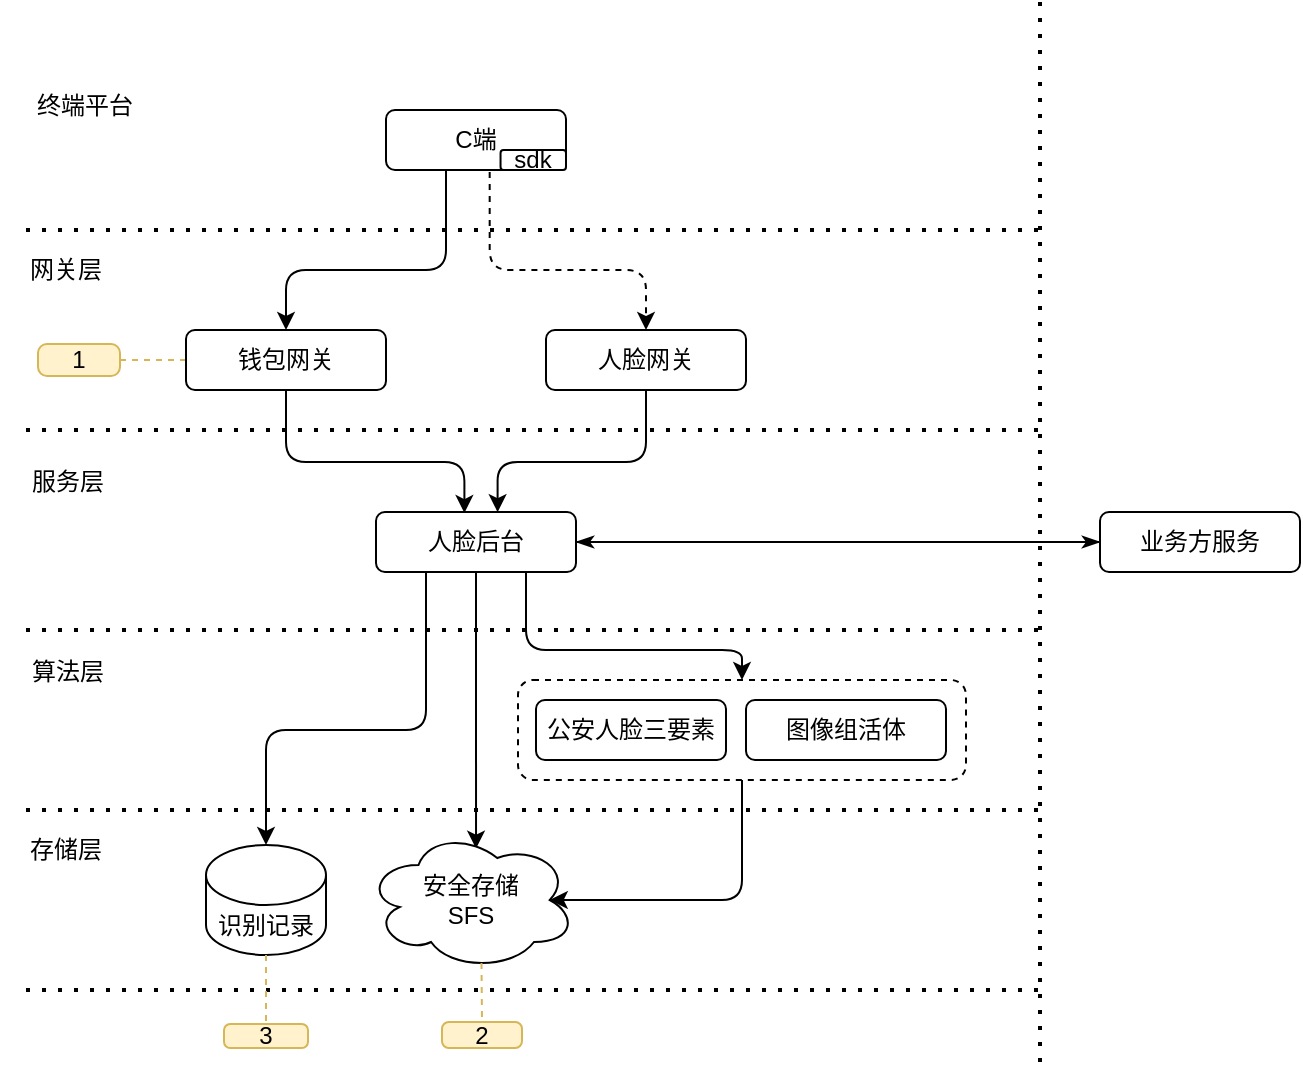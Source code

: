 <mxfile version="14.2.7" type="github">
  <diagram id="R2lEEEUBdFMjLlhIrx00" name="Page-1">
    <mxGraphModel dx="981" dy="661" grid="1" gridSize="10" guides="1" tooltips="1" connect="1" arrows="1" fold="1" page="1" pageScale="1" pageWidth="827" pageHeight="1169" math="0" shadow="0" extFonts="Permanent Marker^https://fonts.googleapis.com/css?family=Permanent+Marker">
      <root>
        <mxCell id="0" />
        <mxCell id="1" parent="0" />
        <mxCell id="rQlDtDrj5K_MvWdmBDgF-53" value="1" style="whiteSpace=wrap;html=1;rounded=1;arcSize=28;align=center;verticalAlign=middle;strokeWidth=1;autosize=1;spacing=4;treeFolding=1;treeMoving=1;newEdgeStyle={&quot;edgeStyle&quot;:&quot;entityRelationEdgeStyle&quot;,&quot;startArrow&quot;:&quot;none&quot;,&quot;endArrow&quot;:&quot;none&quot;,&quot;segment&quot;:10,&quot;curved&quot;:1};fillColor=#fff2cc;direction=east;strokeColor=#d6b656;" parent="1" vertex="1">
          <mxGeometry x="99" y="261" width="41" height="16" as="geometry" />
        </mxCell>
        <mxCell id="rQlDtDrj5K_MvWdmBDgF-54" value="" style="startArrow=none;endArrow=none;segment=10;entryX=1;entryY=0.5;entryDx=0;entryDy=0;dashed=1;strokeWidth=1;fillColor=#fff2cc;strokeColor=#d6b656;exitX=0;exitY=0.5;exitDx=0;exitDy=0;" parent="1" target="rQlDtDrj5K_MvWdmBDgF-53" edge="1" source="rQlDtDrj5K_MvWdmBDgF-4">
          <mxGeometry relative="1" as="geometry">
            <mxPoint x="183" y="306" as="sourcePoint" />
            <mxPoint x="163" y="269" as="targetPoint" />
            <Array as="points" />
          </mxGeometry>
        </mxCell>
        <mxCell id="rQlDtDrj5K_MvWdmBDgF-48" style="edgeStyle=orthogonalEdgeStyle;orthogonalLoop=1;jettySize=auto;html=1;exitX=0;exitY=0.5;exitDx=0;exitDy=0;entryX=1;entryY=0.5;entryDx=0;entryDy=0;endArrow=classicThin;endFill=1;jumpStyle=none;noJump=0;fillColor=#a20025;" parent="1" source="rQlDtDrj5K_MvWdmBDgF-47" target="rQlDtDrj5K_MvWdmBDgF-9" edge="1">
          <mxGeometry relative="1" as="geometry" />
        </mxCell>
        <mxCell id="rQlDtDrj5K_MvWdmBDgF-3" value="" style="group" parent="1" vertex="1" connectable="0">
          <mxGeometry x="273" y="144" width="90" height="30" as="geometry" />
        </mxCell>
        <mxCell id="rQlDtDrj5K_MvWdmBDgF-1" value="C端" style="rounded=1;whiteSpace=wrap;html=1;" parent="rQlDtDrj5K_MvWdmBDgF-3" vertex="1">
          <mxGeometry width="90.0" height="30" as="geometry" />
        </mxCell>
        <mxCell id="rQlDtDrj5K_MvWdmBDgF-2" value="sdk" style="rounded=1;whiteSpace=wrap;html=1;" parent="rQlDtDrj5K_MvWdmBDgF-3" vertex="1">
          <mxGeometry x="57.27" y="20" width="32.73" height="10" as="geometry" />
        </mxCell>
        <mxCell id="rQlDtDrj5K_MvWdmBDgF-10" style="edgeStyle=orthogonalEdgeStyle;orthogonalLoop=1;jettySize=auto;html=1;exitX=0.5;exitY=1;exitDx=0;exitDy=0;entryX=0.442;entryY=0.017;entryDx=0;entryDy=0;entryPerimeter=0;" parent="1" source="rQlDtDrj5K_MvWdmBDgF-4" target="rQlDtDrj5K_MvWdmBDgF-9" edge="1">
          <mxGeometry relative="1" as="geometry">
            <Array as="points">
              <mxPoint x="223" y="320" />
              <mxPoint x="312" y="320" />
            </Array>
          </mxGeometry>
        </mxCell>
        <mxCell id="rQlDtDrj5K_MvWdmBDgF-4" value="钱包网关" style="rounded=1;whiteSpace=wrap;html=1;" parent="1" vertex="1">
          <mxGeometry x="173" y="254" width="100" height="30" as="geometry" />
        </mxCell>
        <mxCell id="rQlDtDrj5K_MvWdmBDgF-11" style="edgeStyle=orthogonalEdgeStyle;orthogonalLoop=1;jettySize=auto;html=1;exitX=0.5;exitY=1;exitDx=0;exitDy=0;entryX=0.608;entryY=0.003;entryDx=0;entryDy=0;entryPerimeter=0;" parent="1" source="rQlDtDrj5K_MvWdmBDgF-5" target="rQlDtDrj5K_MvWdmBDgF-9" edge="1">
          <mxGeometry relative="1" as="geometry">
            <Array as="points">
              <mxPoint x="403" y="320" />
              <mxPoint x="329" y="320" />
            </Array>
          </mxGeometry>
        </mxCell>
        <mxCell id="rQlDtDrj5K_MvWdmBDgF-5" value="人脸网关" style="rounded=1;whiteSpace=wrap;html=1;" parent="1" vertex="1">
          <mxGeometry x="353" y="254" width="100" height="30" as="geometry" />
        </mxCell>
        <mxCell id="rQlDtDrj5K_MvWdmBDgF-6" style="orthogonalLoop=1;jettySize=auto;html=1;entryX=0.5;entryY=0;entryDx=0;entryDy=0;edgeStyle=orthogonalEdgeStyle;" parent="1" target="rQlDtDrj5K_MvWdmBDgF-4" edge="1">
          <mxGeometry relative="1" as="geometry">
            <mxPoint x="303" y="174" as="sourcePoint" />
            <Array as="points">
              <mxPoint x="303" y="174" />
              <mxPoint x="303" y="224" />
              <mxPoint x="223" y="224" />
            </Array>
          </mxGeometry>
        </mxCell>
        <mxCell id="rQlDtDrj5K_MvWdmBDgF-19" style="edgeStyle=orthogonalEdgeStyle;orthogonalLoop=1;jettySize=auto;html=1;exitX=0.5;exitY=1;exitDx=0;exitDy=0;entryX=0.524;entryY=0.133;entryDx=0;entryDy=0;entryPerimeter=0;" parent="1" source="rQlDtDrj5K_MvWdmBDgF-9" target="rQlDtDrj5K_MvWdmBDgF-18" edge="1">
          <mxGeometry relative="1" as="geometry" />
        </mxCell>
        <mxCell id="rQlDtDrj5K_MvWdmBDgF-40" style="edgeStyle=elbowEdgeStyle;orthogonalLoop=1;jettySize=auto;elbow=vertical;html=1;exitX=0.75;exitY=1;exitDx=0;exitDy=0;entryX=0.5;entryY=0;entryDx=0;entryDy=0;" parent="1" source="rQlDtDrj5K_MvWdmBDgF-9" target="rQlDtDrj5K_MvWdmBDgF-39" edge="1">
          <mxGeometry relative="1" as="geometry">
            <Array as="points">
              <mxPoint x="413" y="414" />
            </Array>
          </mxGeometry>
        </mxCell>
        <mxCell id="rQlDtDrj5K_MvWdmBDgF-43" style="edgeStyle=orthogonalEdgeStyle;orthogonalLoop=1;jettySize=auto;html=1;exitX=0.25;exitY=1;exitDx=0;exitDy=0;entryX=0.5;entryY=0;entryDx=0;entryDy=0;entryPerimeter=0;" parent="1" source="rQlDtDrj5K_MvWdmBDgF-9" target="rQlDtDrj5K_MvWdmBDgF-42" edge="1">
          <mxGeometry relative="1" as="geometry">
            <Array as="points">
              <mxPoint x="293" y="454" />
              <mxPoint x="213" y="454" />
            </Array>
          </mxGeometry>
        </mxCell>
        <mxCell id="rQlDtDrj5K_MvWdmBDgF-49" style="jumpStyle=none;orthogonalLoop=1;jettySize=auto;html=1;exitX=1;exitY=0.5;exitDx=0;exitDy=0;entryX=0;entryY=0.5;entryDx=0;entryDy=0;endArrow=classicThin;endFill=1;strokeColor=#000000;" parent="1" source="rQlDtDrj5K_MvWdmBDgF-9" target="rQlDtDrj5K_MvWdmBDgF-47" edge="1">
          <mxGeometry relative="1" as="geometry" />
        </mxCell>
        <mxCell id="rQlDtDrj5K_MvWdmBDgF-9" value="人脸后台" style="rounded=1;whiteSpace=wrap;html=1;" parent="1" vertex="1">
          <mxGeometry x="268" y="345" width="100" height="30" as="geometry" />
        </mxCell>
        <mxCell id="rQlDtDrj5K_MvWdmBDgF-12" value="公安人脸三要素" style="rounded=1;whiteSpace=wrap;html=1;" parent="1" vertex="1">
          <mxGeometry x="348" y="439" width="95" height="30" as="geometry" />
        </mxCell>
        <mxCell id="rQlDtDrj5K_MvWdmBDgF-13" value="图像组活体" style="rounded=1;whiteSpace=wrap;html=1;" parent="1" vertex="1">
          <mxGeometry x="453" y="439" width="100" height="30" as="geometry" />
        </mxCell>
        <mxCell id="rQlDtDrj5K_MvWdmBDgF-18" value="安全存储&lt;br&gt;SFS" style="ellipse;shape=cloud;whiteSpace=wrap;html=1;" parent="1" vertex="1">
          <mxGeometry x="263" y="504" width="105" height="70" as="geometry" />
        </mxCell>
        <mxCell id="rQlDtDrj5K_MvWdmBDgF-26" style="edgeStyle=elbowEdgeStyle;orthogonalLoop=1;jettySize=auto;html=1;exitX=0.576;exitY=1.033;exitDx=0;exitDy=0;dashed=1;elbow=vertical;exitPerimeter=0;entryX=0.5;entryY=0;entryDx=0;entryDy=0;" parent="1" source="rQlDtDrj5K_MvWdmBDgF-1" target="rQlDtDrj5K_MvWdmBDgF-5" edge="1">
          <mxGeometry relative="1" as="geometry">
            <mxPoint x="338" y="174" as="sourcePoint" />
            <mxPoint x="403" y="264" as="targetPoint" />
            <Array as="points">
              <mxPoint x="363" y="224" />
              <mxPoint x="363" y="214" />
            </Array>
          </mxGeometry>
        </mxCell>
        <mxCell id="rQlDtDrj5K_MvWdmBDgF-28" value="" style="endArrow=none;dashed=1;html=1;dashPattern=1 3;strokeWidth=2;" parent="1" edge="1">
          <mxGeometry width="50" height="50" relative="1" as="geometry">
            <mxPoint x="93" y="204" as="sourcePoint" />
            <mxPoint x="603" y="204" as="targetPoint" />
          </mxGeometry>
        </mxCell>
        <mxCell id="rQlDtDrj5K_MvWdmBDgF-29" value="" style="endArrow=none;dashed=1;html=1;dashPattern=1 3;strokeWidth=2;" parent="1" edge="1">
          <mxGeometry width="50" height="50" relative="1" as="geometry">
            <mxPoint x="93" y="304" as="sourcePoint" />
            <mxPoint x="600" y="304" as="targetPoint" />
          </mxGeometry>
        </mxCell>
        <mxCell id="rQlDtDrj5K_MvWdmBDgF-30" value="" style="endArrow=none;dashed=1;html=1;dashPattern=1 3;strokeWidth=2;" parent="1" edge="1">
          <mxGeometry width="50" height="50" relative="1" as="geometry">
            <mxPoint x="93" y="404" as="sourcePoint" />
            <mxPoint x="600" y="404" as="targetPoint" />
          </mxGeometry>
        </mxCell>
        <mxCell id="rQlDtDrj5K_MvWdmBDgF-31" value="" style="endArrow=none;dashed=1;html=1;dashPattern=1 3;strokeWidth=2;" parent="1" edge="1">
          <mxGeometry width="50" height="50" relative="1" as="geometry">
            <mxPoint x="93" y="494" as="sourcePoint" />
            <mxPoint x="603" y="494" as="targetPoint" />
          </mxGeometry>
        </mxCell>
        <mxCell id="rQlDtDrj5K_MvWdmBDgF-32" value="" style="endArrow=none;dashed=1;html=1;dashPattern=1 3;strokeWidth=2;" parent="1" edge="1">
          <mxGeometry width="50" height="50" relative="1" as="geometry">
            <mxPoint x="93" y="584" as="sourcePoint" />
            <mxPoint x="603" y="584" as="targetPoint" />
          </mxGeometry>
        </mxCell>
        <mxCell id="rQlDtDrj5K_MvWdmBDgF-33" value="网关层" style="text;html=1;strokeColor=none;fillColor=none;align=center;verticalAlign=middle;whiteSpace=wrap;rounded=0;" parent="1" vertex="1">
          <mxGeometry x="93" y="214" width="40" height="20" as="geometry" />
        </mxCell>
        <mxCell id="rQlDtDrj5K_MvWdmBDgF-34" value="服务层" style="text;html=1;strokeColor=none;fillColor=none;align=center;verticalAlign=middle;whiteSpace=wrap;rounded=0;" parent="1" vertex="1">
          <mxGeometry x="88" y="320" width="52" height="20" as="geometry" />
        </mxCell>
        <mxCell id="rQlDtDrj5K_MvWdmBDgF-35" value="算法层" style="text;html=1;strokeColor=none;fillColor=none;align=center;verticalAlign=middle;whiteSpace=wrap;rounded=0;" parent="1" vertex="1">
          <mxGeometry x="80" y="417" width="68" height="15" as="geometry" />
        </mxCell>
        <mxCell id="rQlDtDrj5K_MvWdmBDgF-38" value="存储层" style="text;html=1;strokeColor=none;fillColor=none;align=center;verticalAlign=middle;whiteSpace=wrap;rounded=0;" parent="1" vertex="1">
          <mxGeometry x="88" y="506" width="50" height="15" as="geometry" />
        </mxCell>
        <mxCell id="rQlDtDrj5K_MvWdmBDgF-41" style="edgeStyle=orthogonalEdgeStyle;orthogonalLoop=1;jettySize=auto;elbow=vertical;html=1;exitX=0.5;exitY=1;exitDx=0;exitDy=0;entryX=0.875;entryY=0.5;entryDx=0;entryDy=0;entryPerimeter=0;" parent="1" source="rQlDtDrj5K_MvWdmBDgF-39" target="rQlDtDrj5K_MvWdmBDgF-18" edge="1">
          <mxGeometry relative="1" as="geometry">
            <Array as="points">
              <mxPoint x="451" y="539" />
            </Array>
          </mxGeometry>
        </mxCell>
        <mxCell id="rQlDtDrj5K_MvWdmBDgF-39" value="" style="rounded=1;whiteSpace=wrap;html=1;fillColor=none;dashed=1;strokeWidth=1;" parent="1" vertex="1">
          <mxGeometry x="339" y="429" width="224" height="50" as="geometry" />
        </mxCell>
        <mxCell id="rQlDtDrj5K_MvWdmBDgF-42" value="识别记录" style="shape=cylinder3;whiteSpace=wrap;html=1;boundedLbl=1;backgroundOutline=1;size=15;strokeWidth=1;fillColor=none;" parent="1" vertex="1">
          <mxGeometry x="183" y="511.5" width="60" height="55" as="geometry" />
        </mxCell>
        <mxCell id="rQlDtDrj5K_MvWdmBDgF-44" value="终端平台" style="text;html=1;strokeColor=none;fillColor=none;align=center;verticalAlign=middle;whiteSpace=wrap;rounded=0;" parent="1" vertex="1">
          <mxGeometry x="88" y="134" width="69" height="15" as="geometry" />
        </mxCell>
        <mxCell id="rQlDtDrj5K_MvWdmBDgF-45" value="" style="endArrow=none;dashed=1;html=1;dashPattern=1 3;strokeWidth=2;" parent="1" edge="1">
          <mxGeometry width="50" height="50" relative="1" as="geometry">
            <mxPoint x="600" y="90" as="sourcePoint" />
            <mxPoint x="600" y="620" as="targetPoint" />
          </mxGeometry>
        </mxCell>
        <mxCell id="rQlDtDrj5K_MvWdmBDgF-47" value="业务方服务" style="rounded=1;whiteSpace=wrap;html=1;" parent="1" vertex="1">
          <mxGeometry x="630" y="345" width="100" height="30" as="geometry" />
        </mxCell>
        <mxCell id="E6IEP6yQW0__LG3QoJLu-3" value="2" style="whiteSpace=wrap;html=1;rounded=1;arcSize=26;align=center;verticalAlign=middle;strokeWidth=1;autosize=1;spacing=4;treeFolding=1;treeMoving=1;newEdgeStyle={&quot;edgeStyle&quot;:&quot;entityRelationEdgeStyle&quot;,&quot;startArrow&quot;:&quot;none&quot;,&quot;endArrow&quot;:&quot;none&quot;,&quot;segment&quot;:10,&quot;curved&quot;:1};fillColor=#fff2cc;direction=east;strokeColor=#d6b656;" vertex="1" collapsed="1" parent="1">
          <mxGeometry x="301" y="600" width="40" height="13" as="geometry" />
        </mxCell>
        <mxCell id="E6IEP6yQW0__LG3QoJLu-4" value="" style="startArrow=none;endArrow=none;segment=10;entryX=0.5;entryY=0;entryDx=0;entryDy=0;dashed=1;strokeWidth=1;fillColor=#fff2cc;strokeColor=#d6b656;exitX=0.55;exitY=0.95;exitDx=0;exitDy=0;exitPerimeter=0;" edge="1" target="E6IEP6yQW0__LG3QoJLu-3" parent="1" source="rQlDtDrj5K_MvWdmBDgF-18">
          <mxGeometry relative="1" as="geometry">
            <mxPoint x="318" y="571" as="sourcePoint" />
            <mxPoint x="338" y="628" as="targetPoint" />
            <Array as="points" />
          </mxGeometry>
        </mxCell>
        <mxCell id="E6IEP6yQW0__LG3QoJLu-5" value="3" style="whiteSpace=wrap;html=1;rounded=1;arcSize=26;align=center;verticalAlign=middle;strokeWidth=1;autosize=1;spacing=4;treeFolding=1;treeMoving=1;newEdgeStyle={&quot;edgeStyle&quot;:&quot;entityRelationEdgeStyle&quot;,&quot;startArrow&quot;:&quot;none&quot;,&quot;endArrow&quot;:&quot;none&quot;,&quot;segment&quot;:10,&quot;curved&quot;:1};fillColor=#fff2cc;direction=east;strokeColor=#d6b656;" vertex="1" collapsed="1" parent="1">
          <mxGeometry x="192" y="601" width="42" height="12" as="geometry" />
        </mxCell>
        <mxCell id="E6IEP6yQW0__LG3QoJLu-6" value="" style="startArrow=none;endArrow=none;segment=10;entryX=0.5;entryY=0;entryDx=0;entryDy=0;dashed=1;strokeWidth=1;fillColor=#fff2cc;strokeColor=#d6b656;exitX=0.5;exitY=1;exitDx=0;exitDy=0;exitPerimeter=0;" edge="1" target="E6IEP6yQW0__LG3QoJLu-5" parent="1" source="rQlDtDrj5K_MvWdmBDgF-42">
          <mxGeometry relative="1" as="geometry">
            <mxPoint x="140" y="607" as="sourcePoint" />
            <mxPoint x="233" y="628" as="targetPoint" />
            <Array as="points" />
          </mxGeometry>
        </mxCell>
      </root>
    </mxGraphModel>
  </diagram>
</mxfile>
